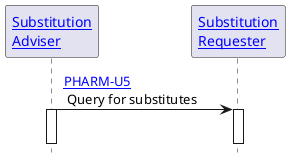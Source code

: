 @startuml
hide footbox
participant "[[actors_and_transactions.html#substitution-adviser Substitution\nAdviser]]" as a3
participant "[[actors_and_transactions.html#substitution-requester Substitution\nRequester]]" as a4

a3 -> a4 : [[u5.html PHARM-U5]]\n Query for substitutes \t
activate a3
activate a4
|||
@enduml